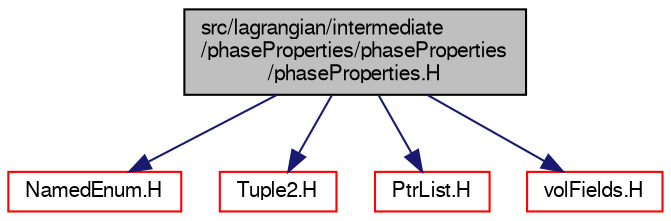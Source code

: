 digraph "src/lagrangian/intermediate/phaseProperties/phaseProperties/phaseProperties.H"
{
  bgcolor="transparent";
  edge [fontname="FreeSans",fontsize="10",labelfontname="FreeSans",labelfontsize="10"];
  node [fontname="FreeSans",fontsize="10",shape=record];
  Node0 [label="src/lagrangian/intermediate\l/phaseProperties/phaseProperties\l/phaseProperties.H",height=0.2,width=0.4,color="black", fillcolor="grey75", style="filled", fontcolor="black"];
  Node0 -> Node1 [color="midnightblue",fontsize="10",style="solid",fontname="FreeSans"];
  Node1 [label="NamedEnum.H",height=0.2,width=0.4,color="red",URL="$a08783.html"];
  Node0 -> Node58 [color="midnightblue",fontsize="10",style="solid",fontname="FreeSans"];
  Node58 [label="Tuple2.H",height=0.2,width=0.4,color="red",URL="$a12791.html"];
  Node0 -> Node65 [color="midnightblue",fontsize="10",style="solid",fontname="FreeSans"];
  Node65 [label="PtrList.H",height=0.2,width=0.4,color="red",URL="$a08717.html"];
  Node0 -> Node69 [color="midnightblue",fontsize="10",style="solid",fontname="FreeSans"];
  Node69 [label="volFields.H",height=0.2,width=0.4,color="red",URL="$a02750.html"];
}
